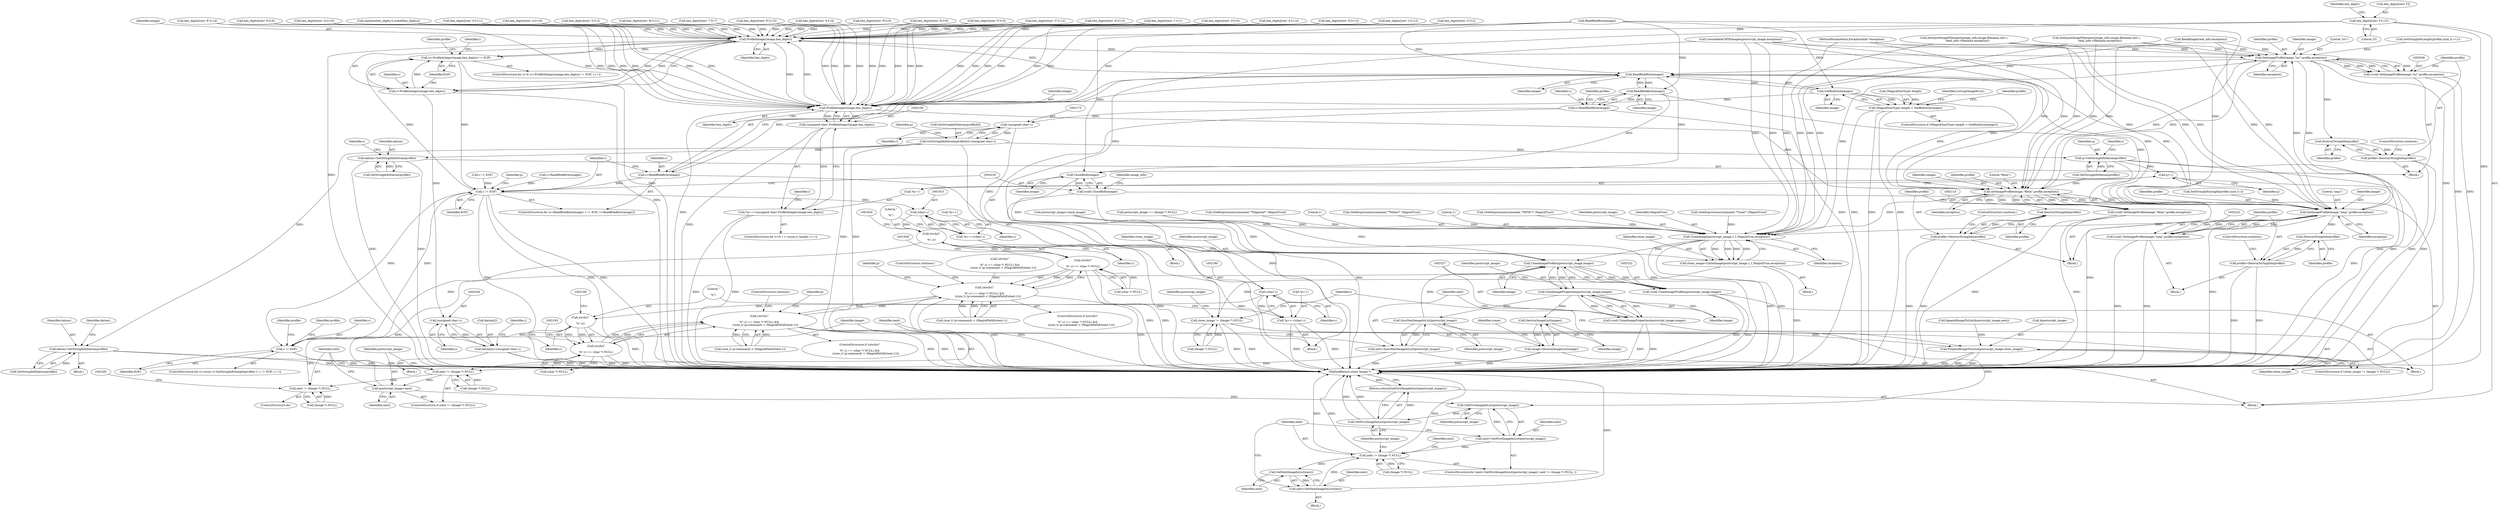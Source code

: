 digraph "0_ImageMagick6_35ccb468ee2dcbe8ce9cf1e2f1957acc27f54c34@array" {
"1000366" [label="(Call,hex_digits[(int) 'f']=15)"];
"1001995" [label="(Call,ProfileInteger(image,hex_digits))"];
"1001992" [label="(Call,(c=ProfileInteger(image,hex_digits)) != EOF)"];
"1001902" [label="(Call,c != EOF)"];
"1001914" [label="(Call,(char) c)"];
"1001910" [label="(Call,*p++=(char) c)"];
"1001920" [label="(Call,strchr(\"\n\r%\",c))"];
"1001919" [label="(Call,strchr(\"\n\r%\",c) == (char *) NULL)"];
"1001918" [label="(Call,(strchr(\"\n\r%\",c) == (char *) NULL) &&\n        ((size_t) (p-command) < (MagickPathExtent-1)))"];
"1002183" [label="(Call,(strchr(\"\n\r%\",c) == (char *) NULL) &&\n              ((size_t) (p-command) < (MagickPathExtent-1)))"];
"1002150" [label="(Call,c != EOF)"];
"1001993" [label="(Call,c=ProfileInteger(image,hex_digits))"];
"1002025" [label="(Call,(unsigned char) c)"];
"1002021" [label="(Call,datum[i]=(unsigned char) c)"];
"1002037" [label="(Call,SetImageProfile(image,\"icc\",profile,exception))"];
"1001907" [label="(Call,ReadBlobByte(image))"];
"1001905" [label="(Call,c=ReadBlobByte(image))"];
"1002070" [label="(Call,GetBlobSize(image))"];
"1002066" [label="(Call,(MagickSizeType) length > GetBlobSize(image))"];
"1002110" [label="(Call,ProfileInteger(image,hex_digits))"];
"1002108" [label="(Call,(unsigned char) ProfileInteger(image,hex_digits))"];
"1002104" [label="(Call,*q++=(unsigned char) ProfileInteger(image,hex_digits))"];
"1002115" [label="(Call,SetImageProfile(image,\"8bim\",profile,exception))"];
"1002113" [label="(Call,(void) SetImageProfile(image,\"8bim\",profile,exception))"];
"1002122" [label="(Call,DestroyStringInfo(profile))"];
"1002120" [label="(Call,profile=DestroyStringInfo(profile))"];
"1002224" [label="(Call,SetImageProfile(image,\"xmp\",profile,exception))"];
"1002222" [label="(Call,(void) SetImageProfile(image,\"xmp\",profile,exception))"];
"1002231" [label="(Call,DestroyStringInfo(profile))"];
"1002229" [label="(Call,profile=DestroyStringInfo(profile))"];
"1002262" [label="(Call,CloneImage(postscript_image,1,1,MagickTrue,exception))"];
"1002260" [label="(Call,clone_image=CloneImage(postscript_image,1,1,MagickTrue,exception))"];
"1002269" [label="(Call,clone_image != (Image *) NULL)"];
"1002274" [label="(Call,PrependImageToList(&postscript_image,clone_image))"];
"1002323" [label="(Call,CloneImageProfiles(postscript_image,image))"];
"1002321" [label="(Call,(void) CloneImageProfiles(postscript_image,image))"];
"1002328" [label="(Call,CloneImageProperties(postscript_image,image))"];
"1002326" [label="(Call,(void) CloneImageProperties(postscript_image,image))"];
"1002333" [label="(Call,SyncNextImageInList(postscript_image))"];
"1002331" [label="(Call,next=SyncNextImageInList(postscript_image))"];
"1002336" [label="(Call,next != (Image *) NULL)"];
"1002341" [label="(Call,postscript_image=next)"];
"1002359" [label="(Call,GetFirstImageInList(postscript_image))"];
"1002357" [label="(Call,next=GetFirstImageInList(postscript_image))"];
"1002361" [label="(Call,next != (Image *) NULL)"];
"1002375" [label="(Call,GetNextImageInList(next))"];
"1002373" [label="(Call,next=GetNextImageInList(next))"];
"1002378" [label="(Call,GetFirstImageInList(postscript_image))"];
"1002377" [label="(Return,return(GetFirstImageInList(postscript_image));)"];
"1002344" [label="(Call,next != (Image *) NULL)"];
"1002351" [label="(Call,DestroyImageList(image))"];
"1002349" [label="(Call,image=DestroyImageList(image))"];
"1002165" [label="(Call,ReadBlobByte(image))"];
"1002163" [label="(Call,c=ReadBlobByte(image))"];
"1002172" [label="(Call,(unsigned char) c)"];
"1002167" [label="(Call,GetStringInfoDatum(profile)[i]=(unsigned char) c)"];
"1001984" [label="(Call,datum=GetStringInfoDatum(profile))"];
"1002017" [label="(Call,datum=GetStringInfoDatum(profile))"];
"1002089" [label="(Call,q=GetStringInfoDatum(profile))"];
"1002106" [label="(Call,q++)"];
"1002179" [label="(Call,(char) c)"];
"1002175" [label="(Call,*p++=(char) c)"];
"1002185" [label="(Call,strchr(\"\n\r%\",c))"];
"1002184" [label="(Call,strchr(\"\n\r%\",c) == (char *) NULL)"];
"1002236" [label="(Call,CloseBlob(image))"];
"1002234" [label="(Call,(void) CloseBlob(image))"];
"1002035" [label="(Call,(void) SetImageProfile(image,\"icc\",profile,exception))"];
"1002044" [label="(Call,DestroyStringInfo(profile))"];
"1002042" [label="(Call,profile=DestroyStringInfo(profile))"];
"1002231" [label="(Call,DestroyStringInfo(profile))"];
"1001921" [label="(Literal,\"\n\r%\")"];
"1002045" [label="(Identifier,profile)"];
"1002229" [label="(Call,profile=DestroyStringInfo(profile))"];
"1002269" [label="(Call,clone_image != (Image *) NULL)"];
"1002188" [label="(Call,(char *) NULL)"];
"1001897" [label="(ControlStructure,for (c=ReadBlobByte(image); c != EOF; c=ReadBlobByte(image)))"];
"1000809" [label="(Call,GlobExpression(command,\"*Cyan*\",MagickTrue))"];
"1001926" [label="(Call,(size_t) (p-command) < (MagickPathExtent-1))"];
"1001917" [label="(ControlStructure,if ((strchr(\"\n\r%\",c) == (char *) NULL) &&\n        ((size_t) (p-command) < (MagickPathExtent-1))))"];
"1002321" [label="(Call,(void) CloneImageProfiles(postscript_image,image))"];
"1002374" [label="(Identifier,next)"];
"1002179" [label="(Call,(char) c)"];
"1002116" [label="(Identifier,image)"];
"1002261" [label="(Identifier,clone_image)"];
"1000408" [label="(Call,hex_digits[(int) 'F']=15)"];
"1001998" [label="(Identifier,EOF)"];
"1001918" [label="(Call,(strchr(\"\n\r%\",c) == (char *) NULL) &&\n        ((size_t) (p-command) < (MagickPathExtent-1)))"];
"1002184" [label="(Call,strchr(\"\n\r%\",c) == (char *) NULL)"];
"1001874" [label="(Call,ConsolidateCMYKImages(postscript_image,exception))"];
"1000121" [label="(Block,)"];
"1000296" [label="(Call,hex_digits[(int) '5']=5)"];
"1002106" [label="(Call,q++)"];
"1002354" [label="(Identifier,scene)"];
"1001911" [label="(Call,*p++)"];
"1002373" [label="(Call,next=GetNextImageInList(next))"];
"1002122" [label="(Call,DestroyStringInfo(profile))"];
"1002326" [label="(Call,(void) CloneImageProperties(postscript_image,image))"];
"1002267" [label="(Identifier,exception)"];
"1001988" [label="(ControlStructure,for (i=0; (c=ProfileInteger(image,hex_digits)) != EOF; i++))"];
"1001938" [label="(Identifier,p)"];
"1002275" [label="(Call,&postscript_image)"];
"1002090" [label="(Identifier,q)"];
"1002042" [label="(Call,profile=DestroyStringInfo(profile))"];
"1002150" [label="(Call,c != EOF)"];
"1002029" [label="(Identifier,profile)"];
"1002324" [label="(Identifier,postscript_image)"];
"1001995" [label="(Call,ProfileInteger(image,hex_digits))"];
"1000380" [label="(Call,hex_digits[(int) 'B']=11)"];
"1002236" [label="(Call,CloseBlob(image))"];
"1002123" [label="(Identifier,profile)"];
"1001919" [label="(Call,strchr(\"\n\r%\",c) == (char *) NULL)"];
"1001772" [label="(Call,InterpretImageFilename(image_info,image,filename,(int) i,\n        read_info->filename,exception))"];
"1002113" [label="(Call,(void) SetImageProfile(image,\"8bim\",profile,exception))"];
"1002065" [label="(ControlStructure,if ((MagickSizeType) length > GetBlobSize(image)))"];
"1002226" [label="(Literal,\"xmp\")"];
"1002376" [label="(Identifier,next)"];
"1002001" [label="(Block,)"];
"1002260" [label="(Call,clone_image=CloneImage(postscript_image,1,1,MagickTrue,exception))"];
"1000261" [label="(Call,hex_digits[(int) '0']=0)"];
"1001984" [label="(Call,datum=GetStringInfoDatum(profile))"];
"1002225" [label="(Identifier,image)"];
"1002341" [label="(Call,postscript_image=next)"];
"1002352" [label="(Identifier,image)"];
"1000282" [label="(Call,hex_digits[(int) '3']=3)"];
"1001996" [label="(Identifier,image)"];
"1002191" [label="(Call,(size_t) (p-command) < (MagickPathExtent-1))"];
"1000816" [label="(Call,GlobExpression(command,\"*Magenta*\",MagickTrue))"];
"1002331" [label="(Call,next=SyncNextImageInList(postscript_image))"];
"1002265" [label="(Literal,1)"];
"1002227" [label="(Identifier,profile)"];
"1002066" [label="(Call,(MagickSizeType) length > GetBlobSize(image))"];
"1002336" [label="(Call,next != (Image *) NULL)"];
"1001819" [label="(Call,AppendImageToList(&postscript_image,next))"];
"1002095" [label="(Identifier,i)"];
"1001935" [label="(ControlStructure,continue;)"];
"1002175" [label="(Call,*p++=(char) c)"];
"1002017" [label="(Call,datum=GetStringInfoDatum(profile))"];
"1002118" [label="(Identifier,profile)"];
"1002241" [label="(Identifier,image_info)"];
"1001913" [label="(Identifier,p)"];
"1002222" [label="(Call,(void) SetImageProfile(image,\"xmp\",profile,exception))"];
"1002356" [label="(ControlStructure,for (next=GetFirstImageInList(postscript_image); next != (Image *) NULL; ))"];
"1002270" [label="(Identifier,clone_image)"];
"1002174" [label="(Identifier,c)"];
"1000338" [label="(Call,hex_digits[(int) 'b']=11)"];
"1001916" [label="(Identifier,c)"];
"1001737" [label="(Call,InterpretImageFilename(image_info,image,filename,(int) i,\n        read_info->filename,exception))"];
"1000690" [label="(Call,(strchr(\"\n\r%\",c) == (char *) NULL) &&\n        ((size_t) (p-command) < (MagickPathExtent-1)))"];
"1002259" [label="(Block,)"];
"1002166" [label="(Identifier,image)"];
"1001985" [label="(Identifier,datum)"];
"1002332" [label="(Identifier,next)"];
"1002107" [label="(Identifier,q)"];
"1002025" [label="(Call,(unsigned char) c)"];
"1002323" [label="(Call,CloneImageProfiles(postscript_image,image))"];
"1002345" [label="(Identifier,next)"];
"1002041" [label="(Identifier,exception)"];
"1000331" [label="(Call,hex_digits[(int) 'a']=10)"];
"1001986" [label="(Call,GetStringInfoDatum(profile))"];
"1002357" [label="(Call,next=GetFirstImageInList(postscript_image))"];
"1002018" [label="(Identifier,datum)"];
"1001920" [label="(Call,strchr(\"\n\r%\",c))"];
"1002121" [label="(Identifier,profile)"];
"1000822" [label="(Call,GlobExpression(command,\"*Yellow*\",MagickTrue))"];
"1002168" [label="(Call,GetStringInfoDatum(profile)[i])"];
"1002172" [label="(Call,(unsigned char) c)"];
"1001909" [label="(Block,)"];
"1002112" [label="(Identifier,hex_digits)"];
"1002278" [label="(ControlStructure,do)"];
"1002233" [label="(ControlStructure,continue;)"];
"1002044" [label="(Call,DestroyStringInfo(profile))"];
"1002067" [label="(Call,(MagickSizeType) length)"];
"1002329" [label="(Identifier,postscript_image)"];
"1002362" [label="(Identifier,next)"];
"1002237" [label="(Identifier,image)"];
"1000310" [label="(Call,hex_digits[(int) '7']=7)"];
"1000375" [label="(Identifier,hex_digits)"];
"1002335" [label="(ControlStructure,if (next != (Image *) NULL))"];
"1002377" [label="(Return,return(GetFirstImageInList(postscript_image));)"];
"1002037" [label="(Call,SetImageProfile(image,\"icc\",profile,exception))"];
"1002091" [label="(Call,GetStringInfoDatum(profile))"];
"1002155" [label="(Block,)"];
"1002152" [label="(Identifier,EOF)"];
"1001906" [label="(Identifier,c)"];
"1002217" [label="(Call,SetStringInfoLength(profile,(size_t) i))"];
"1000387" [label="(Call,hex_digits[(int) 'C']=12)"];
"1000317" [label="(Call,hex_digits[(int) '8']=8)"];
"1002133" [label="(Block,)"];
"1000367" [label="(Call,hex_digits[(int) 'f'])"];
"1002185" [label="(Call,strchr(\"\n\r%\",c))"];
"1001978" [label="(Block,)"];
"1002163" [label="(Call,c=ReadBlobByte(image))"];
"1002328" [label="(Call,CloneImageProperties(postscript_image,image))"];
"1002334" [label="(Identifier,postscript_image)"];
"1002277" [label="(Identifier,clone_image)"];
"1002276" [label="(Identifier,postscript_image)"];
"1002108" [label="(Call,(unsigned char) ProfileInteger(image,hex_digits))"];
"1002346" [label="(Call,(Image *) NULL)"];
"1001834" [label="(Call,postscript_image == (Image *) NULL)"];
"1002170" [label="(Identifier,profile)"];
"1002330" [label="(Identifier,image)"];
"1001903" [label="(Identifier,c)"];
"1001993" [label="(Call,c=ProfileInteger(image,hex_digits))"];
"1002274" [label="(Call,PrependImageToList(&postscript_image,clone_image))"];
"1002164" [label="(Identifier,c)"];
"1002360" [label="(Identifier,postscript_image)"];
"1001898" [label="(Call,c=ReadBlobByte(image))"];
"1001904" [label="(Identifier,EOF)"];
"1002110" [label="(Call,ProfileInteger(image,hex_digits))"];
"1002070" [label="(Call,GetBlobSize(image))"];
"1002264" [label="(Literal,1)"];
"1002342" [label="(Identifier,postscript_image)"];
"1002232" [label="(Identifier,profile)"];
"1000352" [label="(Call,hex_digits[(int) 'd']=13)"];
"1002115" [label="(Call,SetImageProfile(image,\"8bim\",profile,exception))"];
"1000256" [label="(Call,memset(hex_digits,0,sizeof(hex_digits)))"];
"1002009" [label="(Block,)"];
"1002120" [label="(Call,profile=DestroyStringInfo(profile))"];
"1001907" [label="(Call,ReadBlobByte(image))"];
"1000289" [label="(Call,hex_digits[(int) '4']=4)"];
"1002124" [label="(ControlStructure,continue;)"];
"1002333" [label="(Call,SyncNextImageInList(postscript_image))"];
"1002338" [label="(Call,(Image *) NULL)"];
"1002363" [label="(Call,(Image *) NULL)"];
"1002071" [label="(Identifier,image)"];
"1001902" [label="(Call,c != EOF)"];
"1002117" [label="(Literal,\"8bim\")"];
"1002343" [label="(Identifier,next)"];
"1002004" [label="(Identifier,i)"];
"1001992" [label="(Call,(c=ProfileInteger(image,hex_digits)) != EOF)"];
"1002218" [label="(Identifier,profile)"];
"1000359" [label="(Call,hex_digits[(int) 'e']=14)"];
"1001994" [label="(Identifier,c)"];
"1001914" [label="(Call,(char) c)"];
"1002105" [label="(Call,*q++)"];
"1002279" [label="(Block,)"];
"1002337" [label="(Identifier,next)"];
"1002361" [label="(Call,next != (Image *) NULL)"];
"1002178" [label="(Identifier,p)"];
"1001990" [label="(Identifier,i)"];
"1002181" [label="(Identifier,c)"];
"1000345" [label="(Call,hex_digits[(int) 'c']=12)"];
"1002187" [label="(Identifier,c)"];
"1002224" [label="(Call,SetImageProfile(image,\"xmp\",profile,exception))"];
"1000762" [label="(Call,GlobExpression(command,\"*EPSF-*\",MagickTrue))"];
"1001997" [label="(Identifier,hex_digits)"];
"1000120" [label="(MethodParameterIn,ExceptionInfo *exception)"];
"1002230" [label="(Identifier,profile)"];
"1002271" [label="(Call,(Image *) NULL)"];
"1002344" [label="(Call,next != (Image *) NULL)"];
"1002358" [label="(Identifier,next)"];
"1002186" [label="(Literal,\"\n\r%\")"];
"1000401" [label="(Call,hex_digits[(int) 'E']=14)"];
"1001888" [label="(Call,postscript_image=cmyk_image)"];
"1001905" [label="(Call,c=ReadBlobByte(image))"];
"1002104" [label="(Call,*q++=(unsigned char) ProfileInteger(image,hex_digits))"];
"1000324" [label="(Call,hex_digits[(int) '9']=9)"];
"1002027" [label="(Identifier,c)"];
"1002157" [label="(Identifier,profile)"];
"1002141" [label="(ControlStructure,for (i=(ssize_t) GetStringInfoLength(profile)-1; c != EOF; i++))"];
"1002019" [label="(Call,GetStringInfoDatum(profile))"];
"1002378" [label="(Call,GetFirstImageInList(postscript_image))"];
"1002046" [label="(ControlStructure,continue;)"];
"1002183" [label="(Call,(strchr(\"\n\r%\",c) == (char *) NULL) &&\n              ((size_t) (p-command) < (MagickPathExtent-1)))"];
"1002023" [label="(Identifier,datum)"];
"1002228" [label="(Identifier,exception)"];
"1002089" [label="(Call,q=GetStringInfoDatum(profile))"];
"1001900" [label="(Call,ReadBlobByte(image))"];
"1002350" [label="(Identifier,image)"];
"1002258" [label="(Identifier,i)"];
"1002200" [label="(ControlStructure,continue;)"];
"1002263" [label="(Identifier,postscript_image)"];
"1002103" [label="(Identifier,i)"];
"1000674" [label="(Call,c != EOF)"];
"1002073" [label="(Identifier,CorruptImageError)"];
"1002325" [label="(Identifier,image)"];
"1002366" [label="(Block,)"];
"1000366" [label="(Call,hex_digits[(int) 'f']=15)"];
"1002165" [label="(Call,ReadBlobByte(image))"];
"1000394" [label="(Call,hex_digits[(int) 'D']=13)"];
"1002093" [label="(ControlStructure,for (i=0; i < (ssize_t) length; i++))"];
"1001803" [label="(Call,ReadImage(read_info,exception))"];
"1002040" [label="(Identifier,profile)"];
"1002022" [label="(Call,datum[i])"];
"1001908" [label="(Identifier,image)"];
"1002021" [label="(Call,datum[i]=(unsigned char) c)"];
"1001923" [label="(Call,(char *) NULL)"];
"1002076" [label="(Identifier,profile)"];
"1001910" [label="(Call,*p++=(char) c)"];
"1000268" [label="(Call,hex_digits[(int) '1']=1)"];
"1000275" [label="(Call,hex_digits[(int) '2']=2)"];
"1002119" [label="(Identifier,exception)"];
"1002351" [label="(Call,DestroyImageList(image))"];
"1002182" [label="(ControlStructure,if ((strchr(\"\n\r%\",c) == (char *) NULL) &&\n              ((size_t) (p-command) < (MagickPathExtent-1))))"];
"1002349" [label="(Call,image=DestroyImageList(image))"];
"1002000" [label="(Identifier,i)"];
"1002088" [label="(Block,)"];
"1000303" [label="(Call,hex_digits[(int) '6']=6)"];
"1002111" [label="(Identifier,image)"];
"1000372" [label="(Literal,15)"];
"1002262" [label="(Call,CloneImage(postscript_image,1,1,MagickTrue,exception))"];
"1002379" [label="(Identifier,postscript_image)"];
"1002176" [label="(Call,*p++)"];
"1002234" [label="(Call,(void) CloseBlob(image))"];
"1002043" [label="(Identifier,profile)"];
"1002369" [label="(Identifier,next)"];
"1002035" [label="(Call,(void) SetImageProfile(image,\"icc\",profile,exception))"];
"1002038" [label="(Identifier,image)"];
"1002167" [label="(Call,GetStringInfoDatum(profile)[i]=(unsigned char) c)"];
"1002151" [label="(Identifier,c)"];
"1002266" [label="(Identifier,MagickTrue)"];
"1002039" [label="(Literal,\"icc\")"];
"1002359" [label="(Call,GetFirstImageInList(postscript_image))"];
"1002375" [label="(Call,GetNextImageInList(next))"];
"1002028" [label="(Call,SetStringInfoLength(profile,(size_t) i+1))"];
"1002203" [label="(Identifier,p)"];
"1000373" [label="(Call,hex_digits[(int) 'A']=10)"];
"1002380" [label="(MethodReturn,static Image *)"];
"1002268" [label="(ControlStructure,if (clone_image != (Image *) NULL))"];
"1001922" [label="(Identifier,c)"];
"1000366" -> "1000121"  [label="AST: "];
"1000366" -> "1000372"  [label="CFG: "];
"1000367" -> "1000366"  [label="AST: "];
"1000372" -> "1000366"  [label="AST: "];
"1000375" -> "1000366"  [label="CFG: "];
"1000366" -> "1002380"  [label="DDG: "];
"1000366" -> "1001995"  [label="DDG: "];
"1000366" -> "1002110"  [label="DDG: "];
"1001995" -> "1001993"  [label="AST: "];
"1001995" -> "1001997"  [label="CFG: "];
"1001996" -> "1001995"  [label="AST: "];
"1001997" -> "1001995"  [label="AST: "];
"1001993" -> "1001995"  [label="CFG: "];
"1001995" -> "1002380"  [label="DDG: "];
"1001995" -> "1001992"  [label="DDG: "];
"1001995" -> "1001992"  [label="DDG: "];
"1001995" -> "1001993"  [label="DDG: "];
"1001995" -> "1001993"  [label="DDG: "];
"1001900" -> "1001995"  [label="DDG: "];
"1001907" -> "1001995"  [label="DDG: "];
"1000338" -> "1001995"  [label="DDG: "];
"1002110" -> "1001995"  [label="DDG: "];
"1000408" -> "1001995"  [label="DDG: "];
"1000331" -> "1001995"  [label="DDG: "];
"1000387" -> "1001995"  [label="DDG: "];
"1000275" -> "1001995"  [label="DDG: "];
"1000359" -> "1001995"  [label="DDG: "];
"1000324" -> "1001995"  [label="DDG: "];
"1000256" -> "1001995"  [label="DDG: "];
"1000345" -> "1001995"  [label="DDG: "];
"1000380" -> "1001995"  [label="DDG: "];
"1000394" -> "1001995"  [label="DDG: "];
"1000289" -> "1001995"  [label="DDG: "];
"1000303" -> "1001995"  [label="DDG: "];
"1000317" -> "1001995"  [label="DDG: "];
"1000310" -> "1001995"  [label="DDG: "];
"1000401" -> "1001995"  [label="DDG: "];
"1000268" -> "1001995"  [label="DDG: "];
"1000352" -> "1001995"  [label="DDG: "];
"1000296" -> "1001995"  [label="DDG: "];
"1000261" -> "1001995"  [label="DDG: "];
"1000373" -> "1001995"  [label="DDG: "];
"1000282" -> "1001995"  [label="DDG: "];
"1001995" -> "1002037"  [label="DDG: "];
"1001995" -> "1002110"  [label="DDG: "];
"1001992" -> "1001988"  [label="AST: "];
"1001992" -> "1001998"  [label="CFG: "];
"1001993" -> "1001992"  [label="AST: "];
"1001998" -> "1001992"  [label="AST: "];
"1002004" -> "1001992"  [label="CFG: "];
"1002029" -> "1001992"  [label="CFG: "];
"1001992" -> "1002380"  [label="DDG: "];
"1001992" -> "1001902"  [label="DDG: "];
"1001993" -> "1001992"  [label="DDG: "];
"1001902" -> "1001992"  [label="DDG: "];
"1001902" -> "1001897"  [label="AST: "];
"1001902" -> "1001904"  [label="CFG: "];
"1001903" -> "1001902"  [label="AST: "];
"1001904" -> "1001902"  [label="AST: "];
"1001913" -> "1001902"  [label="CFG: "];
"1002235" -> "1001902"  [label="CFG: "];
"1001902" -> "1002380"  [label="DDG: "];
"1001902" -> "1002380"  [label="DDG: "];
"1001902" -> "1002380"  [label="DDG: "];
"1001898" -> "1001902"  [label="DDG: "];
"1001905" -> "1001902"  [label="DDG: "];
"1000674" -> "1001902"  [label="DDG: "];
"1002150" -> "1001902"  [label="DDG: "];
"1001902" -> "1001914"  [label="DDG: "];
"1001902" -> "1002150"  [label="DDG: "];
"1001914" -> "1001910"  [label="AST: "];
"1001914" -> "1001916"  [label="CFG: "];
"1001915" -> "1001914"  [label="AST: "];
"1001916" -> "1001914"  [label="AST: "];
"1001910" -> "1001914"  [label="CFG: "];
"1001914" -> "1001910"  [label="DDG: "];
"1001914" -> "1001920"  [label="DDG: "];
"1001910" -> "1001909"  [label="AST: "];
"1001911" -> "1001910"  [label="AST: "];
"1001921" -> "1001910"  [label="CFG: "];
"1001910" -> "1002380"  [label="DDG: "];
"1001910" -> "1002380"  [label="DDG: "];
"1001920" -> "1001919"  [label="AST: "];
"1001920" -> "1001922"  [label="CFG: "];
"1001921" -> "1001920"  [label="AST: "];
"1001922" -> "1001920"  [label="AST: "];
"1001924" -> "1001920"  [label="CFG: "];
"1001920" -> "1001919"  [label="DDG: "];
"1001920" -> "1001919"  [label="DDG: "];
"1001920" -> "1002150"  [label="DDG: "];
"1001919" -> "1001918"  [label="AST: "];
"1001919" -> "1001923"  [label="CFG: "];
"1001923" -> "1001919"  [label="AST: "];
"1001928" -> "1001919"  [label="CFG: "];
"1001918" -> "1001919"  [label="CFG: "];
"1001919" -> "1002380"  [label="DDG: "];
"1001919" -> "1002380"  [label="DDG: "];
"1001919" -> "1001918"  [label="DDG: "];
"1001919" -> "1001918"  [label="DDG: "];
"1001923" -> "1001919"  [label="DDG: "];
"1001918" -> "1001917"  [label="AST: "];
"1001918" -> "1001926"  [label="CFG: "];
"1001926" -> "1001918"  [label="AST: "];
"1001935" -> "1001918"  [label="CFG: "];
"1001938" -> "1001918"  [label="CFG: "];
"1001918" -> "1002380"  [label="DDG: "];
"1001918" -> "1002380"  [label="DDG: "];
"1001918" -> "1002380"  [label="DDG: "];
"1001926" -> "1001918"  [label="DDG: "];
"1001926" -> "1001918"  [label="DDG: "];
"1002183" -> "1001918"  [label="DDG: "];
"1000690" -> "1001918"  [label="DDG: "];
"1001918" -> "1002183"  [label="DDG: "];
"1002183" -> "1002182"  [label="AST: "];
"1002183" -> "1002184"  [label="CFG: "];
"1002183" -> "1002191"  [label="CFG: "];
"1002184" -> "1002183"  [label="AST: "];
"1002191" -> "1002183"  [label="AST: "];
"1002200" -> "1002183"  [label="CFG: "];
"1002203" -> "1002183"  [label="CFG: "];
"1002183" -> "1002380"  [label="DDG: "];
"1002183" -> "1002380"  [label="DDG: "];
"1002183" -> "1002380"  [label="DDG: "];
"1002184" -> "1002183"  [label="DDG: "];
"1002184" -> "1002183"  [label="DDG: "];
"1002191" -> "1002183"  [label="DDG: "];
"1002191" -> "1002183"  [label="DDG: "];
"1002150" -> "1002141"  [label="AST: "];
"1002150" -> "1002152"  [label="CFG: "];
"1002151" -> "1002150"  [label="AST: "];
"1002152" -> "1002150"  [label="AST: "];
"1002157" -> "1002150"  [label="CFG: "];
"1002218" -> "1002150"  [label="CFG: "];
"1002150" -> "1002380"  [label="DDG: "];
"1002150" -> "1002380"  [label="DDG: "];
"1002185" -> "1002150"  [label="DDG: "];
"1001994" -> "1001993"  [label="AST: "];
"1001998" -> "1001993"  [label="CFG: "];
"1001993" -> "1002380"  [label="DDG: "];
"1001993" -> "1002025"  [label="DDG: "];
"1002025" -> "1002021"  [label="AST: "];
"1002025" -> "1002027"  [label="CFG: "];
"1002026" -> "1002025"  [label="AST: "];
"1002027" -> "1002025"  [label="AST: "];
"1002021" -> "1002025"  [label="CFG: "];
"1002025" -> "1002021"  [label="DDG: "];
"1002021" -> "1002001"  [label="AST: "];
"1002022" -> "1002021"  [label="AST: "];
"1002000" -> "1002021"  [label="CFG: "];
"1002021" -> "1002380"  [label="DDG: "];
"1002021" -> "1002380"  [label="DDG: "];
"1002037" -> "1002035"  [label="AST: "];
"1002037" -> "1002041"  [label="CFG: "];
"1002038" -> "1002037"  [label="AST: "];
"1002039" -> "1002037"  [label="AST: "];
"1002040" -> "1002037"  [label="AST: "];
"1002041" -> "1002037"  [label="AST: "];
"1002035" -> "1002037"  [label="CFG: "];
"1002037" -> "1002380"  [label="DDG: "];
"1002037" -> "1001907"  [label="DDG: "];
"1002037" -> "1002035"  [label="DDG: "];
"1002037" -> "1002035"  [label="DDG: "];
"1002037" -> "1002035"  [label="DDG: "];
"1002037" -> "1002035"  [label="DDG: "];
"1002028" -> "1002037"  [label="DDG: "];
"1002115" -> "1002037"  [label="DDG: "];
"1001803" -> "1002037"  [label="DDG: "];
"1002224" -> "1002037"  [label="DDG: "];
"1001874" -> "1002037"  [label="DDG: "];
"1001772" -> "1002037"  [label="DDG: "];
"1001737" -> "1002037"  [label="DDG: "];
"1000120" -> "1002037"  [label="DDG: "];
"1002037" -> "1002044"  [label="DDG: "];
"1002037" -> "1002115"  [label="DDG: "];
"1002037" -> "1002224"  [label="DDG: "];
"1002037" -> "1002262"  [label="DDG: "];
"1001907" -> "1001905"  [label="AST: "];
"1001907" -> "1001908"  [label="CFG: "];
"1001908" -> "1001907"  [label="AST: "];
"1001905" -> "1001907"  [label="CFG: "];
"1001907" -> "1001905"  [label="DDG: "];
"1002070" -> "1001907"  [label="DDG: "];
"1002115" -> "1001907"  [label="DDG: "];
"1002224" -> "1001907"  [label="DDG: "];
"1001900" -> "1001907"  [label="DDG: "];
"1002165" -> "1001907"  [label="DDG: "];
"1001907" -> "1002070"  [label="DDG: "];
"1001907" -> "1002165"  [label="DDG: "];
"1001907" -> "1002224"  [label="DDG: "];
"1001907" -> "1002236"  [label="DDG: "];
"1001905" -> "1001897"  [label="AST: "];
"1001906" -> "1001905"  [label="AST: "];
"1001903" -> "1001905"  [label="CFG: "];
"1001905" -> "1002380"  [label="DDG: "];
"1002070" -> "1002066"  [label="AST: "];
"1002070" -> "1002071"  [label="CFG: "];
"1002071" -> "1002070"  [label="AST: "];
"1002066" -> "1002070"  [label="CFG: "];
"1002070" -> "1002066"  [label="DDG: "];
"1001900" -> "1002070"  [label="DDG: "];
"1002070" -> "1002110"  [label="DDG: "];
"1002070" -> "1002115"  [label="DDG: "];
"1002066" -> "1002065"  [label="AST: "];
"1002067" -> "1002066"  [label="AST: "];
"1002073" -> "1002066"  [label="CFG: "];
"1002076" -> "1002066"  [label="CFG: "];
"1002066" -> "1002380"  [label="DDG: "];
"1002066" -> "1002380"  [label="DDG: "];
"1002066" -> "1002380"  [label="DDG: "];
"1002067" -> "1002066"  [label="DDG: "];
"1002110" -> "1002108"  [label="AST: "];
"1002110" -> "1002112"  [label="CFG: "];
"1002111" -> "1002110"  [label="AST: "];
"1002112" -> "1002110"  [label="AST: "];
"1002108" -> "1002110"  [label="CFG: "];
"1002110" -> "1002380"  [label="DDG: "];
"1002110" -> "1002108"  [label="DDG: "];
"1002110" -> "1002108"  [label="DDG: "];
"1000338" -> "1002110"  [label="DDG: "];
"1000408" -> "1002110"  [label="DDG: "];
"1000331" -> "1002110"  [label="DDG: "];
"1000387" -> "1002110"  [label="DDG: "];
"1000275" -> "1002110"  [label="DDG: "];
"1000359" -> "1002110"  [label="DDG: "];
"1000324" -> "1002110"  [label="DDG: "];
"1000256" -> "1002110"  [label="DDG: "];
"1000345" -> "1002110"  [label="DDG: "];
"1000380" -> "1002110"  [label="DDG: "];
"1000394" -> "1002110"  [label="DDG: "];
"1000289" -> "1002110"  [label="DDG: "];
"1000303" -> "1002110"  [label="DDG: "];
"1000317" -> "1002110"  [label="DDG: "];
"1000310" -> "1002110"  [label="DDG: "];
"1000401" -> "1002110"  [label="DDG: "];
"1000268" -> "1002110"  [label="DDG: "];
"1000352" -> "1002110"  [label="DDG: "];
"1000296" -> "1002110"  [label="DDG: "];
"1000261" -> "1002110"  [label="DDG: "];
"1000373" -> "1002110"  [label="DDG: "];
"1000282" -> "1002110"  [label="DDG: "];
"1002110" -> "1002115"  [label="DDG: "];
"1002108" -> "1002104"  [label="AST: "];
"1002109" -> "1002108"  [label="AST: "];
"1002104" -> "1002108"  [label="CFG: "];
"1002108" -> "1002380"  [label="DDG: "];
"1002108" -> "1002104"  [label="DDG: "];
"1002104" -> "1002093"  [label="AST: "];
"1002105" -> "1002104"  [label="AST: "];
"1002103" -> "1002104"  [label="CFG: "];
"1002104" -> "1002380"  [label="DDG: "];
"1002104" -> "1002380"  [label="DDG: "];
"1002115" -> "1002113"  [label="AST: "];
"1002115" -> "1002119"  [label="CFG: "];
"1002116" -> "1002115"  [label="AST: "];
"1002117" -> "1002115"  [label="AST: "];
"1002118" -> "1002115"  [label="AST: "];
"1002119" -> "1002115"  [label="AST: "];
"1002113" -> "1002115"  [label="CFG: "];
"1002115" -> "1002380"  [label="DDG: "];
"1002115" -> "1002113"  [label="DDG: "];
"1002115" -> "1002113"  [label="DDG: "];
"1002115" -> "1002113"  [label="DDG: "];
"1002115" -> "1002113"  [label="DDG: "];
"1002091" -> "1002115"  [label="DDG: "];
"1001803" -> "1002115"  [label="DDG: "];
"1002224" -> "1002115"  [label="DDG: "];
"1001874" -> "1002115"  [label="DDG: "];
"1001772" -> "1002115"  [label="DDG: "];
"1001737" -> "1002115"  [label="DDG: "];
"1000120" -> "1002115"  [label="DDG: "];
"1002115" -> "1002122"  [label="DDG: "];
"1002115" -> "1002224"  [label="DDG: "];
"1002115" -> "1002262"  [label="DDG: "];
"1002113" -> "1002088"  [label="AST: "];
"1002114" -> "1002113"  [label="AST: "];
"1002121" -> "1002113"  [label="CFG: "];
"1002113" -> "1002380"  [label="DDG: "];
"1002113" -> "1002380"  [label="DDG: "];
"1002122" -> "1002120"  [label="AST: "];
"1002122" -> "1002123"  [label="CFG: "];
"1002123" -> "1002122"  [label="AST: "];
"1002120" -> "1002122"  [label="CFG: "];
"1002122" -> "1002120"  [label="DDG: "];
"1002120" -> "1002088"  [label="AST: "];
"1002121" -> "1002120"  [label="AST: "];
"1002124" -> "1002120"  [label="CFG: "];
"1002120" -> "1002380"  [label="DDG: "];
"1002120" -> "1002380"  [label="DDG: "];
"1002224" -> "1002222"  [label="AST: "];
"1002224" -> "1002228"  [label="CFG: "];
"1002225" -> "1002224"  [label="AST: "];
"1002226" -> "1002224"  [label="AST: "];
"1002227" -> "1002224"  [label="AST: "];
"1002228" -> "1002224"  [label="AST: "];
"1002222" -> "1002224"  [label="CFG: "];
"1002224" -> "1002380"  [label="DDG: "];
"1002224" -> "1002222"  [label="DDG: "];
"1002224" -> "1002222"  [label="DDG: "];
"1002224" -> "1002222"  [label="DDG: "];
"1002224" -> "1002222"  [label="DDG: "];
"1001900" -> "1002224"  [label="DDG: "];
"1002165" -> "1002224"  [label="DDG: "];
"1002217" -> "1002224"  [label="DDG: "];
"1001803" -> "1002224"  [label="DDG: "];
"1001874" -> "1002224"  [label="DDG: "];
"1001772" -> "1002224"  [label="DDG: "];
"1001737" -> "1002224"  [label="DDG: "];
"1000120" -> "1002224"  [label="DDG: "];
"1002224" -> "1002231"  [label="DDG: "];
"1002224" -> "1002262"  [label="DDG: "];
"1002222" -> "1002133"  [label="AST: "];
"1002223" -> "1002222"  [label="AST: "];
"1002230" -> "1002222"  [label="CFG: "];
"1002222" -> "1002380"  [label="DDG: "];
"1002222" -> "1002380"  [label="DDG: "];
"1002231" -> "1002229"  [label="AST: "];
"1002231" -> "1002232"  [label="CFG: "];
"1002232" -> "1002231"  [label="AST: "];
"1002229" -> "1002231"  [label="CFG: "];
"1002231" -> "1002229"  [label="DDG: "];
"1002229" -> "1002133"  [label="AST: "];
"1002230" -> "1002229"  [label="AST: "];
"1002233" -> "1002229"  [label="CFG: "];
"1002229" -> "1002380"  [label="DDG: "];
"1002229" -> "1002380"  [label="DDG: "];
"1002262" -> "1002260"  [label="AST: "];
"1002262" -> "1002267"  [label="CFG: "];
"1002263" -> "1002262"  [label="AST: "];
"1002264" -> "1002262"  [label="AST: "];
"1002265" -> "1002262"  [label="AST: "];
"1002266" -> "1002262"  [label="AST: "];
"1002267" -> "1002262"  [label="AST: "];
"1002260" -> "1002262"  [label="CFG: "];
"1002262" -> "1002380"  [label="DDG: "];
"1002262" -> "1002380"  [label="DDG: "];
"1002262" -> "1002260"  [label="DDG: "];
"1002262" -> "1002260"  [label="DDG: "];
"1002262" -> "1002260"  [label="DDG: "];
"1002262" -> "1002260"  [label="DDG: "];
"1001874" -> "1002262"  [label="DDG: "];
"1001874" -> "1002262"  [label="DDG: "];
"1001888" -> "1002262"  [label="DDG: "];
"1001834" -> "1002262"  [label="DDG: "];
"1000822" -> "1002262"  [label="DDG: "];
"1000816" -> "1002262"  [label="DDG: "];
"1000762" -> "1002262"  [label="DDG: "];
"1000809" -> "1002262"  [label="DDG: "];
"1001803" -> "1002262"  [label="DDG: "];
"1001772" -> "1002262"  [label="DDG: "];
"1001737" -> "1002262"  [label="DDG: "];
"1000120" -> "1002262"  [label="DDG: "];
"1002262" -> "1002323"  [label="DDG: "];
"1002260" -> "1002259"  [label="AST: "];
"1002261" -> "1002260"  [label="AST: "];
"1002270" -> "1002260"  [label="CFG: "];
"1002260" -> "1002380"  [label="DDG: "];
"1002260" -> "1002269"  [label="DDG: "];
"1002269" -> "1002268"  [label="AST: "];
"1002269" -> "1002271"  [label="CFG: "];
"1002270" -> "1002269"  [label="AST: "];
"1002271" -> "1002269"  [label="AST: "];
"1002276" -> "1002269"  [label="CFG: "];
"1002258" -> "1002269"  [label="CFG: "];
"1002269" -> "1002380"  [label="DDG: "];
"1002269" -> "1002380"  [label="DDG: "];
"1002271" -> "1002269"  [label="DDG: "];
"1002269" -> "1002274"  [label="DDG: "];
"1002274" -> "1002268"  [label="AST: "];
"1002274" -> "1002277"  [label="CFG: "];
"1002275" -> "1002274"  [label="AST: "];
"1002277" -> "1002274"  [label="AST: "];
"1002258" -> "1002274"  [label="CFG: "];
"1002274" -> "1002380"  [label="DDG: "];
"1002274" -> "1002380"  [label="DDG: "];
"1002274" -> "1002380"  [label="DDG: "];
"1001819" -> "1002274"  [label="DDG: "];
"1002323" -> "1002321"  [label="AST: "];
"1002323" -> "1002325"  [label="CFG: "];
"1002324" -> "1002323"  [label="AST: "];
"1002325" -> "1002323"  [label="AST: "];
"1002321" -> "1002323"  [label="CFG: "];
"1002323" -> "1002321"  [label="DDG: "];
"1002323" -> "1002321"  [label="DDG: "];
"1001874" -> "1002323"  [label="DDG: "];
"1001888" -> "1002323"  [label="DDG: "];
"1002341" -> "1002323"  [label="DDG: "];
"1001834" -> "1002323"  [label="DDG: "];
"1002333" -> "1002323"  [label="DDG: "];
"1002328" -> "1002323"  [label="DDG: "];
"1002236" -> "1002323"  [label="DDG: "];
"1002323" -> "1002328"  [label="DDG: "];
"1002323" -> "1002328"  [label="DDG: "];
"1002321" -> "1002279"  [label="AST: "];
"1002322" -> "1002321"  [label="AST: "];
"1002327" -> "1002321"  [label="CFG: "];
"1002321" -> "1002380"  [label="DDG: "];
"1002321" -> "1002380"  [label="DDG: "];
"1002328" -> "1002326"  [label="AST: "];
"1002328" -> "1002330"  [label="CFG: "];
"1002329" -> "1002328"  [label="AST: "];
"1002330" -> "1002328"  [label="AST: "];
"1002326" -> "1002328"  [label="CFG: "];
"1002328" -> "1002326"  [label="DDG: "];
"1002328" -> "1002326"  [label="DDG: "];
"1002328" -> "1002333"  [label="DDG: "];
"1002328" -> "1002351"  [label="DDG: "];
"1002326" -> "1002279"  [label="AST: "];
"1002327" -> "1002326"  [label="AST: "];
"1002332" -> "1002326"  [label="CFG: "];
"1002326" -> "1002380"  [label="DDG: "];
"1002326" -> "1002380"  [label="DDG: "];
"1002333" -> "1002331"  [label="AST: "];
"1002333" -> "1002334"  [label="CFG: "];
"1002334" -> "1002333"  [label="AST: "];
"1002331" -> "1002333"  [label="CFG: "];
"1002333" -> "1002331"  [label="DDG: "];
"1002333" -> "1002359"  [label="DDG: "];
"1002331" -> "1002279"  [label="AST: "];
"1002332" -> "1002331"  [label="AST: "];
"1002337" -> "1002331"  [label="CFG: "];
"1002331" -> "1002380"  [label="DDG: "];
"1002331" -> "1002336"  [label="DDG: "];
"1002336" -> "1002335"  [label="AST: "];
"1002336" -> "1002338"  [label="CFG: "];
"1002337" -> "1002336"  [label="AST: "];
"1002338" -> "1002336"  [label="AST: "];
"1002345" -> "1002336"  [label="CFG: "];
"1002342" -> "1002336"  [label="CFG: "];
"1002338" -> "1002336"  [label="DDG: "];
"1002336" -> "1002341"  [label="DDG: "];
"1002336" -> "1002344"  [label="DDG: "];
"1002341" -> "1002335"  [label="AST: "];
"1002341" -> "1002343"  [label="CFG: "];
"1002342" -> "1002341"  [label="AST: "];
"1002343" -> "1002341"  [label="AST: "];
"1002345" -> "1002341"  [label="CFG: "];
"1002341" -> "1002359"  [label="DDG: "];
"1002359" -> "1002357"  [label="AST: "];
"1002359" -> "1002360"  [label="CFG: "];
"1002360" -> "1002359"  [label="AST: "];
"1002357" -> "1002359"  [label="CFG: "];
"1002359" -> "1002357"  [label="DDG: "];
"1002359" -> "1002378"  [label="DDG: "];
"1002357" -> "1002356"  [label="AST: "];
"1002358" -> "1002357"  [label="AST: "];
"1002362" -> "1002357"  [label="CFG: "];
"1002357" -> "1002361"  [label="DDG: "];
"1002361" -> "1002356"  [label="AST: "];
"1002361" -> "1002363"  [label="CFG: "];
"1002362" -> "1002361"  [label="AST: "];
"1002363" -> "1002361"  [label="AST: "];
"1002369" -> "1002361"  [label="CFG: "];
"1002379" -> "1002361"  [label="CFG: "];
"1002361" -> "1002380"  [label="DDG: "];
"1002361" -> "1002380"  [label="DDG: "];
"1002361" -> "1002380"  [label="DDG: "];
"1002373" -> "1002361"  [label="DDG: "];
"1002363" -> "1002361"  [label="DDG: "];
"1002361" -> "1002375"  [label="DDG: "];
"1002375" -> "1002373"  [label="AST: "];
"1002375" -> "1002376"  [label="CFG: "];
"1002376" -> "1002375"  [label="AST: "];
"1002373" -> "1002375"  [label="CFG: "];
"1002375" -> "1002373"  [label="DDG: "];
"1002373" -> "1002366"  [label="AST: "];
"1002374" -> "1002373"  [label="AST: "];
"1002362" -> "1002373"  [label="CFG: "];
"1002373" -> "1002380"  [label="DDG: "];
"1002378" -> "1002377"  [label="AST: "];
"1002378" -> "1002379"  [label="CFG: "];
"1002379" -> "1002378"  [label="AST: "];
"1002377" -> "1002378"  [label="CFG: "];
"1002378" -> "1002380"  [label="DDG: "];
"1002378" -> "1002380"  [label="DDG: "];
"1002378" -> "1002377"  [label="DDG: "];
"1002377" -> "1000121"  [label="AST: "];
"1002380" -> "1002377"  [label="CFG: "];
"1002377" -> "1002380"  [label="DDG: "];
"1002344" -> "1002278"  [label="AST: "];
"1002344" -> "1002346"  [label="CFG: "];
"1002345" -> "1002344"  [label="AST: "];
"1002346" -> "1002344"  [label="AST: "];
"1002281" -> "1002344"  [label="CFG: "];
"1002350" -> "1002344"  [label="CFG: "];
"1002346" -> "1002344"  [label="DDG: "];
"1002351" -> "1002349"  [label="AST: "];
"1002351" -> "1002352"  [label="CFG: "];
"1002352" -> "1002351"  [label="AST: "];
"1002349" -> "1002351"  [label="CFG: "];
"1002351" -> "1002349"  [label="DDG: "];
"1002349" -> "1000121"  [label="AST: "];
"1002350" -> "1002349"  [label="AST: "];
"1002354" -> "1002349"  [label="CFG: "];
"1002349" -> "1002380"  [label="DDG: "];
"1002349" -> "1002380"  [label="DDG: "];
"1002165" -> "1002163"  [label="AST: "];
"1002165" -> "1002166"  [label="CFG: "];
"1002166" -> "1002165"  [label="AST: "];
"1002163" -> "1002165"  [label="CFG: "];
"1002165" -> "1002163"  [label="DDG: "];
"1001900" -> "1002165"  [label="DDG: "];
"1002165" -> "1002236"  [label="DDG: "];
"1002163" -> "1002155"  [label="AST: "];
"1002164" -> "1002163"  [label="AST: "];
"1002170" -> "1002163"  [label="CFG: "];
"1002163" -> "1002380"  [label="DDG: "];
"1002163" -> "1002172"  [label="DDG: "];
"1002172" -> "1002167"  [label="AST: "];
"1002172" -> "1002174"  [label="CFG: "];
"1002173" -> "1002172"  [label="AST: "];
"1002174" -> "1002172"  [label="AST: "];
"1002167" -> "1002172"  [label="CFG: "];
"1002172" -> "1002167"  [label="DDG: "];
"1002172" -> "1002179"  [label="DDG: "];
"1002167" -> "1002155"  [label="AST: "];
"1002168" -> "1002167"  [label="AST: "];
"1002178" -> "1002167"  [label="CFG: "];
"1002167" -> "1002380"  [label="DDG: "];
"1002167" -> "1002380"  [label="DDG: "];
"1002167" -> "1001984"  [label="DDG: "];
"1002167" -> "1002017"  [label="DDG: "];
"1002167" -> "1002089"  [label="DDG: "];
"1001984" -> "1001978"  [label="AST: "];
"1001984" -> "1001986"  [label="CFG: "];
"1001985" -> "1001984"  [label="AST: "];
"1001986" -> "1001984"  [label="AST: "];
"1001990" -> "1001984"  [label="CFG: "];
"1001984" -> "1002380"  [label="DDG: "];
"1001984" -> "1002380"  [label="DDG: "];
"1001986" -> "1001984"  [label="DDG: "];
"1002017" -> "1002009"  [label="AST: "];
"1002017" -> "1002019"  [label="CFG: "];
"1002018" -> "1002017"  [label="AST: "];
"1002019" -> "1002017"  [label="AST: "];
"1002023" -> "1002017"  [label="CFG: "];
"1002017" -> "1002380"  [label="DDG: "];
"1002017" -> "1002380"  [label="DDG: "];
"1002019" -> "1002017"  [label="DDG: "];
"1002089" -> "1002088"  [label="AST: "];
"1002089" -> "1002091"  [label="CFG: "];
"1002090" -> "1002089"  [label="AST: "];
"1002091" -> "1002089"  [label="AST: "];
"1002095" -> "1002089"  [label="CFG: "];
"1002089" -> "1002380"  [label="DDG: "];
"1002089" -> "1002380"  [label="DDG: "];
"1002091" -> "1002089"  [label="DDG: "];
"1002089" -> "1002106"  [label="DDG: "];
"1002106" -> "1002105"  [label="AST: "];
"1002106" -> "1002107"  [label="CFG: "];
"1002107" -> "1002106"  [label="AST: "];
"1002105" -> "1002106"  [label="CFG: "];
"1002106" -> "1002380"  [label="DDG: "];
"1002179" -> "1002175"  [label="AST: "];
"1002179" -> "1002181"  [label="CFG: "];
"1002180" -> "1002179"  [label="AST: "];
"1002181" -> "1002179"  [label="AST: "];
"1002175" -> "1002179"  [label="CFG: "];
"1002179" -> "1002175"  [label="DDG: "];
"1002179" -> "1002185"  [label="DDG: "];
"1002175" -> "1002155"  [label="AST: "];
"1002176" -> "1002175"  [label="AST: "];
"1002186" -> "1002175"  [label="CFG: "];
"1002175" -> "1002380"  [label="DDG: "];
"1002175" -> "1002380"  [label="DDG: "];
"1002185" -> "1002184"  [label="AST: "];
"1002185" -> "1002187"  [label="CFG: "];
"1002186" -> "1002185"  [label="AST: "];
"1002187" -> "1002185"  [label="AST: "];
"1002189" -> "1002185"  [label="CFG: "];
"1002185" -> "1002380"  [label="DDG: "];
"1002185" -> "1002184"  [label="DDG: "];
"1002185" -> "1002184"  [label="DDG: "];
"1002184" -> "1002188"  [label="CFG: "];
"1002188" -> "1002184"  [label="AST: "];
"1002193" -> "1002184"  [label="CFG: "];
"1002184" -> "1002380"  [label="DDG: "];
"1002184" -> "1002380"  [label="DDG: "];
"1002188" -> "1002184"  [label="DDG: "];
"1002236" -> "1002234"  [label="AST: "];
"1002236" -> "1002237"  [label="CFG: "];
"1002237" -> "1002236"  [label="AST: "];
"1002234" -> "1002236"  [label="CFG: "];
"1002236" -> "1002234"  [label="DDG: "];
"1001900" -> "1002236"  [label="DDG: "];
"1002234" -> "1000121"  [label="AST: "];
"1002235" -> "1002234"  [label="AST: "];
"1002241" -> "1002234"  [label="CFG: "];
"1002234" -> "1002380"  [label="DDG: "];
"1002234" -> "1002380"  [label="DDG: "];
"1002035" -> "1001978"  [label="AST: "];
"1002036" -> "1002035"  [label="AST: "];
"1002043" -> "1002035"  [label="CFG: "];
"1002035" -> "1002380"  [label="DDG: "];
"1002035" -> "1002380"  [label="DDG: "];
"1002044" -> "1002042"  [label="AST: "];
"1002044" -> "1002045"  [label="CFG: "];
"1002045" -> "1002044"  [label="AST: "];
"1002042" -> "1002044"  [label="CFG: "];
"1002044" -> "1002042"  [label="DDG: "];
"1002042" -> "1001978"  [label="AST: "];
"1002043" -> "1002042"  [label="AST: "];
"1002046" -> "1002042"  [label="CFG: "];
"1002042" -> "1002380"  [label="DDG: "];
"1002042" -> "1002380"  [label="DDG: "];
}
